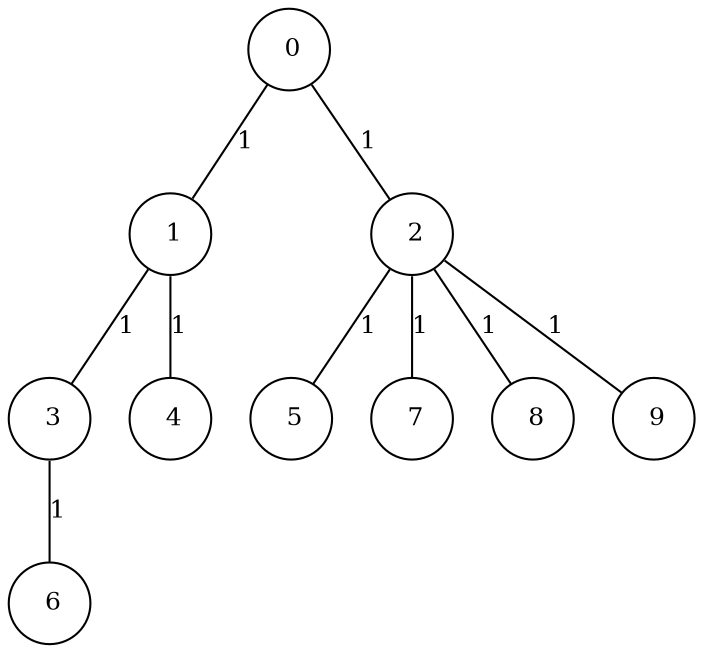 graph G {
size="8.5,11;"
ratio = "expand;"
fixedsize="true;"
overlap="scale;"
node[shape=circle,width=.12,hight=.12,fontsize=12]
edge[fontsize=12]

0[label=" 0" color=black, pos="1.7326544,1.9674051!"];
1[label=" 1" color=black, pos="0.75973484,2.1349024!"];
2[label=" 2" color=black, pos="2.0782321,1.2046551!"];
3[label=" 3" color=black, pos="2.8196773,2.7555808!"];
4[label=" 4" color=black, pos="1.1578071,1.2043286!"];
5[label=" 5" color=black, pos="2.1254685,0.054057578!"];
6[label=" 6" color=black, pos="2.0723288,0.92306913!"];
7[label=" 7" color=black, pos="2.1803723,0.39169023!"];
8[label=" 8" color=black, pos="1.8196952,2.552485!"];
9[label=" 9" color=black, pos="2.4525758,0.099640064!"];
0--1[label="1"]
0--2[label="1"]
1--3[label="1"]
1--4[label="1"]
2--5[label="1"]
2--7[label="1"]
2--8[label="1"]
2--9[label="1"]
3--6[label="1"]

}
